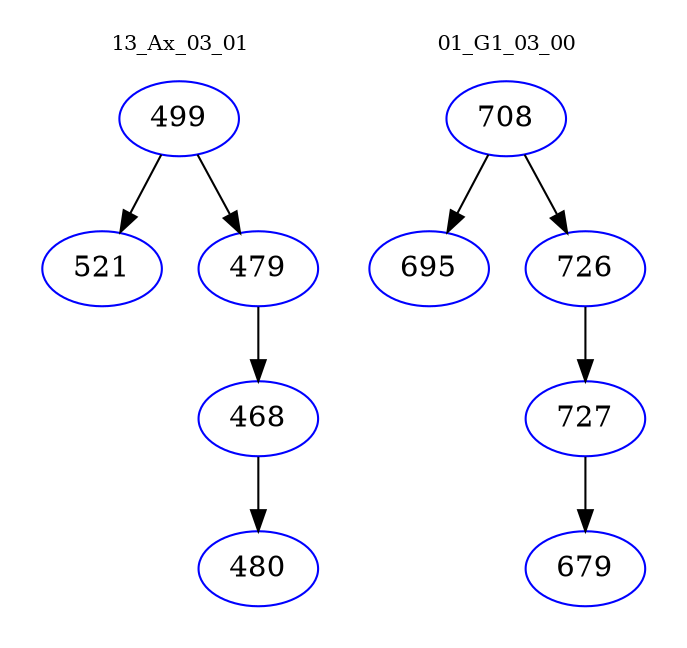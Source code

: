 digraph{
subgraph cluster_0 {
color = white
label = "13_Ax_03_01";
fontsize=10;
T0_499 [label="499", color="blue"]
T0_499 -> T0_521 [color="black"]
T0_521 [label="521", color="blue"]
T0_499 -> T0_479 [color="black"]
T0_479 [label="479", color="blue"]
T0_479 -> T0_468 [color="black"]
T0_468 [label="468", color="blue"]
T0_468 -> T0_480 [color="black"]
T0_480 [label="480", color="blue"]
}
subgraph cluster_1 {
color = white
label = "01_G1_03_00";
fontsize=10;
T1_708 [label="708", color="blue"]
T1_708 -> T1_695 [color="black"]
T1_695 [label="695", color="blue"]
T1_708 -> T1_726 [color="black"]
T1_726 [label="726", color="blue"]
T1_726 -> T1_727 [color="black"]
T1_727 [label="727", color="blue"]
T1_727 -> T1_679 [color="black"]
T1_679 [label="679", color="blue"]
}
}
